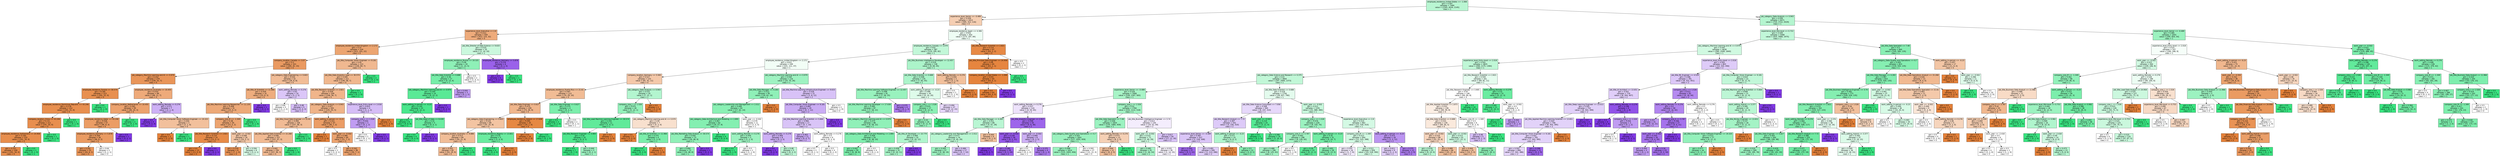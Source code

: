 digraph Tree {
node [shape=box, style="filled", color="black", fontname="helvetica"] ;
edge [fontname="helvetica"] ;
0 [label="employee_residence_United States <= -1.066\ngini = 0.597\nsamples = 7484\nvalue = [1305, 4034, 2145]\nclass = 1", fillcolor="#b9f6d2"] ;
1 [label="experience_level_Senior <= -0.489\ngini = 0.559\nsamples = 1013\nvalue = [585, 312, 116]\nclass = 0", fillcolor="#f5ceb2"] ;
0 -> 1 [labeldistance=2.5, labelangle=45, headlabel="True"] ;
2 [label="experience_level_Executive <= 2.8\ngini = 0.411\nsamples = 559\nvalue = [412, 115, 32]\nclass = 0", fillcolor="#eeab7b"] ;
1 -> 2 ;
3 [label="employee_residence_United Kingdom <= 2.172\ngini = 0.37\nsamples = 534\nvalue = [411, 101, 22]\nclass = 0", fillcolor="#eca571"] ;
2 -> 3 ;
4 [label="company_location_Canada <= 3.07\ngini = 0.3\nsamples = 321\nvalue = [265, 41, 15]\nclass = 0", fillcolor="#ea9a61"] ;
3 -> 4 ;
5 [label="job_category_Machine Learning and AI <= 0.979\ngini = 0.252\nsamples = 279\nvalue = [239, 33, 7]\nclass = 0", fillcolor="#e99559"] ;
4 -> 5 ;
6 [label="employee_residence_Tunisia <= 30.574\ngini = 0.185\nsamples = 213\nvalue = [191, 22, 0]\nclass = 0", fillcolor="#e89050"] ;
5 -> 6 ;
7 [label="employee_residence_Dominican Republic <= 43.246\ngini = 0.178\nsamples = 212\nvalue = [191, 21, 0]\nclass = 0", fillcolor="#e88f4f"] ;
6 -> 7 ;
8 [label="company_location_China <= 43.246\ngini = 0.172\nsamples = 211\nvalue = [191, 20, 0]\nclass = 0", fillcolor="#e88e4e"] ;
7 -> 8 ;
9 [label="employee_residence_Switzerland <= 24.958\ngini = 0.165\nsamples = 210\nvalue = [191, 19, 0]\nclass = 0", fillcolor="#e88e4d"] ;
8 -> 9 ;
10 [label="gini = 0.157\nsamples = 209\nvalue = [191, 18, 0]\nclass = 0", fillcolor="#e78d4c"] ;
9 -> 10 ;
11 [label="gini = 0.0\nsamples = 1\nvalue = [0, 1, 0]\nclass = 1", fillcolor="#39e581"] ;
9 -> 11 ;
12 [label="gini = 0.0\nsamples = 1\nvalue = [0, 1, 0]\nclass = 1", fillcolor="#39e581"] ;
8 -> 12 ;
13 [label="gini = 0.0\nsamples = 1\nvalue = [0, 1, 0]\nclass = 1", fillcolor="#39e581"] ;
7 -> 13 ;
14 [label="gini = 0.0\nsamples = 1\nvalue = [0, 1, 0]\nclass = 1", fillcolor="#39e581"] ;
6 -> 14 ;
15 [label="employee_residence_Australia <= 10.455\ngini = 0.432\nsamples = 66\nvalue = [48, 11, 7]\nclass = 0", fillcolor="#eeaa7a"] ;
5 -> 15 ;
16 [label="company_location_Netherlands <= 10.455\ngini = 0.361\nsamples = 59\nvalue = [46, 10, 3]\nclass = 0", fillcolor="#eca26e"] ;
15 -> 16 ;
17 [label="employee_residence_Qatar <= 43.246\ngini = 0.326\nsamples = 57\nvalue = [46, 8, 3]\nclass = 0", fillcolor="#eb9d65"] ;
16 -> 17 ;
18 [label="employee_residence_Germany <= 5.878\ngini = 0.304\nsamples = 56\nvalue = [46, 8, 2]\nclass = 0", fillcolor="#ea9b62"] ;
17 -> 18 ;
19 [label="gini = 0.241\nsamples = 51\nvalue = [44, 6, 1]\nclass = 0", fillcolor="#e99558"] ;
18 -> 19 ;
20 [label="gini = 0.64\nsamples = 5\nvalue = [2, 2, 1]\nclass = 0", fillcolor="#ffffff"] ;
18 -> 20 ;
21 [label="gini = 0.0\nsamples = 1\nvalue = [0, 0, 1]\nclass = 2", fillcolor="#8139e5"] ;
17 -> 21 ;
22 [label="gini = 0.0\nsamples = 2\nvalue = [0, 2, 0]\nclass = 1", fillcolor="#39e581"] ;
16 -> 22 ;
23 [label="work_setting_Remote <= 0.276\ngini = 0.571\nsamples = 7\nvalue = [2, 1, 4]\nclass = 2", fillcolor="#cdb0f5"] ;
15 -> 23 ;
24 [label="gini = 0.0\nsamples = 4\nvalue = [0, 0, 4]\nclass = 2", fillcolor="#8139e5"] ;
23 -> 24 ;
25 [label="job_title_Computer Vision Software Engineer <= 19.325\ngini = 0.444\nsamples = 3\nvalue = [2, 1, 0]\nclass = 0", fillcolor="#f2c09c"] ;
23 -> 25 ;
26 [label="gini = 0.0\nsamples = 2\nvalue = [2, 0, 0]\nclass = 0", fillcolor="#e58139"] ;
25 -> 26 ;
27 [label="gini = 0.0\nsamples = 1\nvalue = [0, 1, 0]\nclass = 1", fillcolor="#39e581"] ;
25 -> 27 ;
28 [label="job_category_Data Engineering <= 0.603\ngini = 0.544\nsamples = 42\nvalue = [26, 8, 8]\nclass = 0", fillcolor="#f1bc96"] ;
4 -> 28 ;
29 [label="job_title_AI Scientist <= 11.966\ngini = 0.439\nsamples = 32\nvalue = [23, 6, 3]\nclass = 0", fillcolor="#eead7e"] ;
28 -> 29 ;
30 [label="job_title_Machine Learning Researcher <= 11.135\ngini = 0.408\nsamples = 31\nvalue = [23, 6, 2]\nclass = 0", fillcolor="#eda978"] ;
29 -> 30 ;
31 [label="company_size_M <= -1.349\ngini = 0.38\nsamples = 30\nvalue = [23, 5, 2]\nclass = 0", fillcolor="#eca470"] ;
30 -> 31 ;
32 [label="job_title_Research Scientist <= 2.821\ngini = 0.133\nsamples = 14\nvalue = [13, 0, 1]\nclass = 0", fillcolor="#e78b48"] ;
31 -> 32 ;
33 [label="gini = 0.0\nsamples = 13\nvalue = [13, 0, 0]\nclass = 0", fillcolor="#e58139"] ;
32 -> 33 ;
34 [label="gini = 0.0\nsamples = 1\nvalue = [0, 0, 1]\nclass = 2", fillcolor="#8139e5"] ;
32 -> 34 ;
35 [label="work_year <= -0.502\ngini = 0.508\nsamples = 16\nvalue = [10, 5, 1]\nclass = 0", fillcolor="#f3c6a5"] ;
31 -> 35 ;
36 [label="gini = 0.219\nsamples = 8\nvalue = [7, 1, 0]\nclass = 0", fillcolor="#e99355"] ;
35 -> 36 ;
37 [label="gini = 0.594\nsamples = 8\nvalue = [3, 4, 1]\nclass = 1", fillcolor="#d7fae6"] ;
35 -> 37 ;
38 [label="gini = 0.0\nsamples = 1\nvalue = [0, 1, 0]\nclass = 1", fillcolor="#39e581"] ;
30 -> 38 ;
39 [label="gini = 0.0\nsamples = 1\nvalue = [0, 0, 1]\nclass = 2", fillcolor="#8139e5"] ;
29 -> 39 ;
40 [label="work_setting_Remote <= 0.276\ngini = 0.62\nsamples = 10\nvalue = [3, 2, 5]\nclass = 2", fillcolor="#dbc6f8"] ;
28 -> 40 ;
41 [label="gini = 0.64\nsamples = 5\nvalue = [1, 2, 2]\nclass = 1", fillcolor="#ffffff"] ;
40 -> 41 ;
42 [label="gini = 0.48\nsamples = 5\nvalue = [2, 0, 3]\nclass = 2", fillcolor="#d5bdf6"] ;
40 -> 42 ;
43 [label="job_title_Computer Vision Engineer <= 9.181\ngini = 0.45\nsamples = 213\nvalue = [146, 60, 7]\nclass = 0", fillcolor="#f0b890"] ;
3 -> 43 ;
44 [label="job_title_Data Analytics Lead <= 30.574\ngini = 0.445\nsamples = 211\nvalue = [146, 58, 7]\nclass = 0", fillcolor="#f0b78d"] ;
43 -> 44 ;
45 [label="job_title_Research Scientist <= 2.821\ngini = 0.439\nsamples = 209\nvalue = [146, 56, 7]\nclass = 0", fillcolor="#f0b58b"] ;
44 -> 45 ;
46 [label="job_category_Data Analysis <= 0.943\ngini = 0.427\nsamples = 205\nvalue = [145, 55, 5]\nclass = 0", fillcolor="#efb388"] ;
45 -> 46 ;
47 [label="job_title_Cloud Data Engineer <= 21.61\ngini = 0.449\nsamples = 158\nvalue = [107, 48, 3]\nclass = 0", fillcolor="#f1bb95"] ;
46 -> 47 ;
48 [label="job_title_Applied Data Scientist <= 15.268\ngini = 0.446\nsamples = 157\nvalue = [107, 47, 3]\nclass = 0", fillcolor="#f1ba93"] ;
47 -> 48 ;
49 [label="gini = 0.442\nsamples = 156\nvalue = [107, 46, 3]\nclass = 0", fillcolor="#f1b991"] ;
48 -> 49 ;
50 [label="gini = 0.0\nsamples = 1\nvalue = [0, 1, 0]\nclass = 1", fillcolor="#39e581"] ;
48 -> 50 ;
51 [label="gini = 0.0\nsamples = 1\nvalue = [0, 1, 0]\nclass = 1", fillcolor="#39e581"] ;
47 -> 51 ;
52 [label="work_setting_In-person <= -0.23\ngini = 0.322\nsamples = 47\nvalue = [38, 7, 2]\nclass = 0", fillcolor="#eb9d66"] ;
46 -> 52 ;
53 [label="gini = 0.0\nsamples = 7\nvalue = [7, 0, 0]\nclass = 0", fillcolor="#e58139"] ;
52 -> 53 ;
54 [label="work_year <= -0.502\ngini = 0.366\nsamples = 40\nvalue = [31, 7, 2]\nclass = 0", fillcolor="#eca36f"] ;
52 -> 54 ;
55 [label="gini = 0.5\nsamples = 2\nvalue = [1, 0, 1]\nclass = 0", fillcolor="#ffffff"] ;
54 -> 55 ;
56 [label="gini = 0.342\nsamples = 38\nvalue = [30, 7, 1]\nclass = 0", fillcolor="#eca26c"] ;
54 -> 56 ;
57 [label="experience_level_Entry-level <= 2.018\ngini = 0.625\nsamples = 4\nvalue = [1, 1, 2]\nclass = 2", fillcolor="#d5bdf6"] ;
45 -> 57 ;
58 [label="company_size_L <= 1.526\ngini = 0.444\nsamples = 3\nvalue = [0, 1, 2]\nclass = 2", fillcolor="#c09cf2"] ;
57 -> 58 ;
59 [label="gini = 0.5\nsamples = 2\nvalue = [0, 1, 1]\nclass = 1", fillcolor="#ffffff"] ;
58 -> 59 ;
60 [label="gini = 0.0\nsamples = 1\nvalue = [0, 0, 1]\nclass = 2", fillcolor="#8139e5"] ;
58 -> 60 ;
61 [label="gini = 0.0\nsamples = 1\nvalue = [1, 0, 0]\nclass = 0", fillcolor="#e58139"] ;
57 -> 61 ;
62 [label="gini = 0.0\nsamples = 2\nvalue = [0, 2, 0]\nclass = 1", fillcolor="#39e581"] ;
44 -> 62 ;
63 [label="gini = 0.0\nsamples = 2\nvalue = [0, 2, 0]\nclass = 1", fillcolor="#39e581"] ;
43 -> 63 ;
64 [label="job_title_Director of Data Science <= 9.633\ngini = 0.525\nsamples = 25\nvalue = [1, 14, 10]\nclass = 1", fillcolor="#caf8dd"] ;
2 -> 64 ;
65 [label="employee_residence_Russia <= 19.325\ngini = 0.46\nsamples = 19\nvalue = [1, 13, 5]\nclass = 1", fillcolor="#8ef0b7"] ;
64 -> 65 ;
66 [label="job_title_Data Scientist <= 0.688\ngini = 0.36\nsamples = 17\nvalue = [0, 13, 4]\nclass = 1", fillcolor="#76eda8"] ;
65 -> 66 ;
67 [label="job_category_Machine Learning and AI <= 0.979\ngini = 0.245\nsamples = 14\nvalue = [0, 12, 2]\nclass = 1", fillcolor="#5ae996"] ;
66 -> 67 ;
68 [label="work_setting_In-person <= -0.23\ngini = 0.142\nsamples = 13\nvalue = [0, 12, 1]\nclass = 1", fillcolor="#49e78c"] ;
67 -> 68 ;
69 [label="gini = 0.0\nsamples = 8\nvalue = [0, 8, 0]\nclass = 1", fillcolor="#39e581"] ;
68 -> 69 ;
70 [label="job_title_Head of Data <= 8.439\ngini = 0.32\nsamples = 5\nvalue = [0, 4, 1]\nclass = 1", fillcolor="#6aeca0"] ;
68 -> 70 ;
71 [label="gini = 0.0\nsamples = 4\nvalue = [0, 4, 0]\nclass = 1", fillcolor="#39e581"] ;
70 -> 71 ;
72 [label="gini = 0.0\nsamples = 1\nvalue = [0, 0, 1]\nclass = 2", fillcolor="#8139e5"] ;
70 -> 72 ;
73 [label="gini = 0.0\nsamples = 1\nvalue = [0, 0, 1]\nclass = 2", fillcolor="#8139e5"] ;
67 -> 73 ;
74 [label="gini = 0.444\nsamples = 3\nvalue = [0, 1, 2]\nclass = 2", fillcolor="#c09cf2"] ;
66 -> 74 ;
75 [label="gini = 0.5\nsamples = 2\nvalue = [1, 0, 1]\nclass = 0", fillcolor="#ffffff"] ;
65 -> 75 ;
76 [label="employee_residence_Germany <= 5.878\ngini = 0.278\nsamples = 6\nvalue = [0, 1, 5]\nclass = 2", fillcolor="#9a61ea"] ;
64 -> 76 ;
77 [label="gini = 0.0\nsamples = 5\nvalue = [0, 0, 5]\nclass = 2", fillcolor="#8139e5"] ;
76 -> 77 ;
78 [label="gini = 0.0\nsamples = 1\nvalue = [0, 1, 0]\nclass = 1", fillcolor="#39e581"] ;
76 -> 78 ;
79 [label="employee_residence_Spain <= 4.306\ngini = 0.632\nsamples = 454\nvalue = [173, 197, 84]\nclass = 1", fillcolor="#eefdf4"] ;
1 -> 79 ;
80 [label="employee_residence_Canada <= 3.079\ngini = 0.62\nsamples = 387\nvalue = [110, 195, 82]\nclass = 1", fillcolor="#c2f7d8"] ;
79 -> 80 ;
81 [label="employee_residence_United Kingdom <= 2.172\ngini = 0.615\nsamples = 249\nvalue = [101, 111, 37]\nclass = 1", fillcolor="#f2fdf6"] ;
80 -> 81 ;
82 [label="company_location_Germany <= 5.565\ngini = 0.527\nsamples = 133\nvalue = [81, 41, 11]\nclass = 0", fillcolor="#f4c8a9"] ;
81 -> 82 ;
83 [label="employee_residence_Puerto Rico <= 21.61\ngini = 0.497\nsamples = 113\nvalue = [74, 29, 10]\nclass = 0", fillcolor="#f1bc95"] ;
82 -> 83 ;
84 [label="job_title_Data Engineer <= 0.627\ngini = 0.475\nsamples = 109\nvalue = [74, 26, 9]\nclass = 0", fillcolor="#f0b68c"] ;
83 -> 84 ;
85 [label="job_category_Data Engineering <= 0.603\ngini = 0.529\nsamples = 89\nvalue = [55, 25, 9]\nclass = 0", fillcolor="#f3c4a2"] ;
84 -> 85 ;
86 [label="company_location_Australia <= 9.886\ngini = 0.513\nsamples = 84\nvalue = [54, 21, 9]\nclass = 0", fillcolor="#f1bd97"] ;
85 -> 86 ;
87 [label="gini = 0.501\nsamples = 82\nvalue = [54, 19, 9]\nclass = 0", fillcolor="#f1b991"] ;
86 -> 87 ;
88 [label="gini = 0.0\nsamples = 2\nvalue = [0, 2, 0]\nclass = 1", fillcolor="#39e581"] ;
86 -> 88 ;
89 [label="employee_residence_Nigeria <= 13.651\ngini = 0.32\nsamples = 5\nvalue = [1, 4, 0]\nclass = 1", fillcolor="#6aeca0"] ;
85 -> 89 ;
90 [label="gini = 0.0\nsamples = 4\nvalue = [0, 4, 0]\nclass = 1", fillcolor="#39e581"] ;
89 -> 90 ;
91 [label="gini = 0.0\nsamples = 1\nvalue = [1, 0, 0]\nclass = 0", fillcolor="#e58139"] ;
89 -> 91 ;
92 [label="employee_residence_Ireland <= 17.638\ngini = 0.095\nsamples = 20\nvalue = [19, 1, 0]\nclass = 0", fillcolor="#e68843"] ;
84 -> 92 ;
93 [label="gini = 0.0\nsamples = 19\nvalue = [19, 0, 0]\nclass = 0", fillcolor="#e58139"] ;
92 -> 93 ;
94 [label="gini = 0.0\nsamples = 1\nvalue = [0, 1, 0]\nclass = 1", fillcolor="#39e581"] ;
92 -> 94 ;
95 [label="job_title_Data Engineer <= 0.627\ngini = 0.375\nsamples = 4\nvalue = [0, 3, 1]\nclass = 1", fillcolor="#7beeab"] ;
83 -> 95 ;
96 [label="gini = 0.0\nsamples = 2\nvalue = [0, 2, 0]\nclass = 1", fillcolor="#39e581"] ;
95 -> 96 ;
97 [label="gini = 0.5\nsamples = 2\nvalue = [0, 1, 1]\nclass = 1", fillcolor="#ffffff"] ;
95 -> 97 ;
98 [label="job_category_Data Analysis <= 0.943\ngini = 0.515\nsamples = 20\nvalue = [7, 12, 1]\nclass = 1", fillcolor="#b3f5cf"] ;
82 -> 98 ;
99 [label="company_size_L <= 1.526\ngini = 0.475\nsamples = 18\nvalue = [5, 12, 1]\nclass = 1", fillcolor="#94f1bb"] ;
98 -> 99 ;
100 [label="job_title_Lead Machine Learning Engineer <= 30.574\ngini = 0.314\nsamples = 11\nvalue = [1, 9, 1]\nclass = 1", fillcolor="#61ea9a"] ;
99 -> 100 ;
101 [label="job_title_Research Engineer <= 3.905\ngini = 0.18\nsamples = 10\nvalue = [0, 9, 1]\nclass = 1", fillcolor="#4fe88f"] ;
100 -> 101 ;
102 [label="gini = 0.0\nsamples = 7\nvalue = [0, 7, 0]\nclass = 1", fillcolor="#39e581"] ;
101 -> 102 ;
103 [label="gini = 0.444\nsamples = 3\nvalue = [0, 2, 1]\nclass = 1", fillcolor="#9cf2c0"] ;
101 -> 103 ;
104 [label="gini = 0.0\nsamples = 1\nvalue = [1, 0, 0]\nclass = 0", fillcolor="#e58139"] ;
100 -> 104 ;
105 [label="job_category_Machine Learning and AI <= 0.979\ngini = 0.49\nsamples = 7\nvalue = [4, 3, 0]\nclass = 0", fillcolor="#f8e0ce"] ;
99 -> 105 ;
106 [label="gini = 0.0\nsamples = 3\nvalue = [3, 0, 0]\nclass = 0", fillcolor="#e58139"] ;
105 -> 106 ;
107 [label="job_title_AI Scientist <= 11.966\ngini = 0.375\nsamples = 4\nvalue = [1, 3, 0]\nclass = 1", fillcolor="#7beeab"] ;
105 -> 107 ;
108 [label="gini = 0.0\nsamples = 3\nvalue = [0, 3, 0]\nclass = 1", fillcolor="#39e581"] ;
107 -> 108 ;
109 [label="gini = 0.0\nsamples = 1\nvalue = [1, 0, 0]\nclass = 0", fillcolor="#e58139"] ;
107 -> 109 ;
110 [label="gini = 0.0\nsamples = 2\nvalue = [2, 0, 0]\nclass = 0", fillcolor="#e58139"] ;
98 -> 110 ;
111 [label="job_category_Machine Learning and AI <= 0.979\ngini = 0.556\nsamples = 116\nvalue = [20, 70, 26]\nclass = 1", fillcolor="#9ef2c1"] ;
81 -> 111 ;
112 [label="job_title_Data Manager <= 4.283\ngini = 0.512\nsamples = 95\nvalue = [19, 62, 14]\nclass = 1", fillcolor="#8ff0b8"] ;
111 -> 112 ;
113 [label="job_category_Leadership and Management <= 2.012\ngini = 0.499\nsamples = 93\nvalue = [17, 62, 14]\nclass = 1", fillcolor="#8af0b4"] ;
112 -> 113 ;
114 [label="job_category_Data Architecture and Modeling <= 2.895\ngini = 0.467\nsamples = 82\nvalue = [16, 57, 9]\nclass = 1", fillcolor="#84efb1"] ;
113 -> 114 ;
115 [label="job_title_Marketing Data Analyst <= 30.574\ngini = 0.504\nsamples = 73\nvalue = [16, 48, 9]\nclass = 1", fillcolor="#90f0b8"] ;
114 -> 115 ;
116 [label="gini = 0.494\nsamples = 72\nvalue = [16, 48, 8]\nclass = 1", fillcolor="#8ef0b7"] ;
115 -> 116 ;
117 [label="gini = 0.0\nsamples = 1\nvalue = [0, 0, 1]\nclass = 2", fillcolor="#8139e5"] ;
115 -> 117 ;
118 [label="gini = 0.0\nsamples = 9\nvalue = [0, 9, 0]\nclass = 1", fillcolor="#39e581"] ;
114 -> 118 ;
119 [label="work_year <= -0.502\ngini = 0.579\nsamples = 11\nvalue = [1, 5, 5]\nclass = 1", fillcolor="#ffffff"] ;
113 -> 119 ;
120 [label="work_setting_Remote <= 0.276\ngini = 0.444\nsamples = 3\nvalue = [1, 2, 0]\nclass = 1", fillcolor="#9cf2c0"] ;
119 -> 120 ;
121 [label="gini = 0.0\nsamples = 1\nvalue = [0, 1, 0]\nclass = 1", fillcolor="#39e581"] ;
120 -> 121 ;
122 [label="gini = 0.5\nsamples = 2\nvalue = [1, 1, 0]\nclass = 0", fillcolor="#ffffff"] ;
120 -> 122 ;
123 [label="work_setting_Remote <= 0.276\ngini = 0.469\nsamples = 8\nvalue = [0, 3, 5]\nclass = 2", fillcolor="#cdb0f5"] ;
119 -> 123 ;
124 [label="gini = 0.0\nsamples = 3\nvalue = [0, 0, 3]\nclass = 2", fillcolor="#8139e5"] ;
123 -> 124 ;
125 [label="gini = 0.48\nsamples = 5\nvalue = [0, 3, 2]\nclass = 1", fillcolor="#bdf6d5"] ;
123 -> 125 ;
126 [label="gini = 0.0\nsamples = 2\nvalue = [2, 0, 0]\nclass = 0", fillcolor="#e58139"] ;
112 -> 126 ;
127 [label="job_title_Machine Learning Infrastructure Engineer <= 9.633\ngini = 0.526\nsamples = 21\nvalue = [1, 8, 12]\nclass = 2", fillcolor="#d8c2f7"] ;
111 -> 127 ;
128 [label="job_title_Computer Vision Engineer <= 9.181\ngini = 0.465\nsamples = 19\nvalue = [0, 7, 12]\nclass = 2", fillcolor="#caacf4"] ;
127 -> 128 ;
129 [label="job_title_Machine Learning Scientist <= 5.664\ngini = 0.484\nsamples = 17\nvalue = [0, 7, 10]\nclass = 2", fillcolor="#d9c4f7"] ;
128 -> 129 ;
130 [label="gini = 0.463\nsamples = 11\nvalue = [0, 4, 7]\nclass = 2", fillcolor="#c9aaf4"] ;
129 -> 130 ;
131 [label="work_setting_Remote <= 0.276\ngini = 0.5\nsamples = 6\nvalue = [0, 3, 3]\nclass = 1", fillcolor="#ffffff"] ;
129 -> 131 ;
132 [label="gini = 0.5\nsamples = 2\nvalue = [0, 1, 1]\nclass = 1", fillcolor="#ffffff"] ;
131 -> 132 ;
133 [label="gini = 0.5\nsamples = 4\nvalue = [0, 2, 2]\nclass = 1", fillcolor="#ffffff"] ;
131 -> 133 ;
134 [label="gini = 0.0\nsamples = 2\nvalue = [0, 0, 2]\nclass = 2", fillcolor="#8139e5"] ;
128 -> 134 ;
135 [label="gini = 0.5\nsamples = 2\nvalue = [1, 1, 0]\nclass = 0", fillcolor="#ffffff"] ;
127 -> 135 ;
136 [label="job_title_Business Intelligence Developer <= 12.457\ngini = 0.519\nsamples = 138\nvalue = [9, 84, 45]\nclass = 1", fillcolor="#acf4ca"] ;
80 -> 136 ;
137 [label="job_title_Data Scientist <= 0.688\ngini = 0.508\nsamples = 135\nvalue = [7, 83, 45]\nclass = 1", fillcolor="#abf4ca"] ;
136 -> 137 ;
138 [label="job_title_Machine Learning Software Engineer <= 12.457\ngini = 0.498\nsamples = 91\nvalue = [7, 59, 25]\nclass = 1", fillcolor="#99f2be"] ;
137 -> 138 ;
139 [label="job_title_Machine Learning Developer <= 17.638\ngini = 0.485\nsamples = 87\nvalue = [7, 58, 22]\nclass = 1", fillcolor="#91f1b9"] ;
138 -> 139 ;
140 [label="job_category_Machine Learning and AI <= 0.979\ngini = 0.475\nsamples = 86\nvalue = [6, 58, 22]\nclass = 1", fillcolor="#90f0b8"] ;
139 -> 140 ;
141 [label="job_category_Data Architecture and Modeling <= 2.895\ngini = 0.458\nsamples = 54\nvalue = [6, 38, 10]\nclass = 1", fillcolor="#81eeaf"] ;
140 -> 141 ;
142 [label="gini = 0.442\nsamples = 50\nvalue = [6, 36, 8]\nclass = 1", fillcolor="#7beeab"] ;
141 -> 142 ;
143 [label="gini = 0.5\nsamples = 4\nvalue = [0, 2, 2]\nclass = 1", fillcolor="#ffffff"] ;
141 -> 143 ;
144 [label="job_title_AI Developer <= 10.779\ngini = 0.469\nsamples = 32\nvalue = [0, 20, 12]\nclass = 1", fillcolor="#b0f5cd"] ;
140 -> 144 ;
145 [label="gini = 0.458\nsamples = 31\nvalue = [0, 20, 11]\nclass = 1", fillcolor="#a6f3c6"] ;
144 -> 145 ;
146 [label="gini = 0.0\nsamples = 1\nvalue = [0, 0, 1]\nclass = 2", fillcolor="#8139e5"] ;
144 -> 146 ;
147 [label="gini = 0.0\nsamples = 1\nvalue = [1, 0, 0]\nclass = 0", fillcolor="#e58139"] ;
139 -> 147 ;
148 [label="gini = 0.375\nsamples = 4\nvalue = [0, 1, 3]\nclass = 2", fillcolor="#ab7bee"] ;
138 -> 148 ;
149 [label="work_setting_In-person <= -0.23\ngini = 0.496\nsamples = 44\nvalue = [0, 24, 20]\nclass = 1", fillcolor="#defbea"] ;
137 -> 149 ;
150 [label="company_size_L <= 1.526\ngini = 0.415\nsamples = 17\nvalue = [0, 12, 5]\nclass = 1", fillcolor="#8bf0b5"] ;
149 -> 150 ;
151 [label="gini = 0.43\nsamples = 16\nvalue = [0, 11, 5]\nclass = 1", fillcolor="#93f1ba"] ;
150 -> 151 ;
152 [label="gini = 0.0\nsamples = 1\nvalue = [0, 1, 0]\nclass = 1", fillcolor="#39e581"] ;
150 -> 152 ;
153 [label="gini = 0.494\nsamples = 27\nvalue = [0, 12, 15]\nclass = 2", fillcolor="#e6d7fa"] ;
149 -> 153 ;
154 [label="work_setting_Remote <= 0.276\ngini = 0.444\nsamples = 3\nvalue = [2, 1, 0]\nclass = 0", fillcolor="#f2c09c"] ;
136 -> 154 ;
155 [label="gini = 0.5\nsamples = 2\nvalue = [1, 1, 0]\nclass = 0", fillcolor="#ffffff"] ;
154 -> 155 ;
156 [label="gini = 0.0\nsamples = 1\nvalue = [1, 0, 0]\nclass = 0", fillcolor="#e58139"] ;
154 -> 156 ;
157 [label="job_title_Research Scientist <= 2.821\ngini = 0.114\nsamples = 67\nvalue = [63, 2, 2]\nclass = 0", fillcolor="#e78945"] ;
79 -> 157 ;
158 [label="job_title_Principal Data Engineer <= 24.958\ngini = 0.06\nsamples = 65\nvalue = [63, 1, 1]\nclass = 0", fillcolor="#e6853f"] ;
157 -> 158 ;
159 [label="company_location_United States <= -1.098\ngini = 0.031\nsamples = 64\nvalue = [63, 0, 1]\nclass = 0", fillcolor="#e5833c"] ;
158 -> 159 ;
160 [label="gini = 0.0\nsamples = 63\nvalue = [63, 0, 0]\nclass = 0", fillcolor="#e58139"] ;
159 -> 160 ;
161 [label="gini = 0.0\nsamples = 1\nvalue = [0, 0, 1]\nclass = 2", fillcolor="#8139e5"] ;
159 -> 161 ;
162 [label="gini = 0.0\nsamples = 1\nvalue = [0, 1, 0]\nclass = 1", fillcolor="#39e581"] ;
158 -> 162 ;
163 [label="gini = 0.5\nsamples = 2\nvalue = [0, 1, 1]\nclass = 1", fillcolor="#ffffff"] ;
157 -> 163 ;
164 [label="job_category_Data Analysis <= 0.943\ngini = 0.558\nsamples = 6471\nvalue = [720, 3722, 2029]\nclass = 1", fillcolor="#b4f5cf"] ;
0 -> 164 [labeldistance=2.5, labelangle=-45, headlabel="False"] ;
165 [label="experience_level_Mid-level <= 0.753\ngini = 0.549\nsamples = 5468\nvalue = [425, 3068, 1975]\nclass = 1", fillcolor="#c1f7d8"] ;
164 -> 165 ;
166 [label="job_category_Machine Learning and AI <= 0.979\ngini = 0.545\nsamples = 4628\nvalue = [280, 2508, 1840]\nclass = 1", fillcolor="#d0f9e1"] ;
165 -> 166 ;
167 [label="experience_level_Entry-level <= 2.018\ngini = 0.541\nsamples = 3825\nvalue = [266, 2175, 1384]\nclass = 1", fillcolor="#bff7d6"] ;
166 -> 167 ;
168 [label="job_category_Data Science and Research <= 0.375\ngini = 0.53\nsamples = 3664\nvalue = [197, 2094, 1373]\nclass = 1", fillcolor="#c1f7d7"] ;
167 -> 168 ;
169 [label="experience_level_Senior <= -0.489\ngini = 0.526\nsamples = 1908\nvalue = [158, 1167, 583]\nclass = 1", fillcolor="#a8f4c7"] ;
168 -> 169 ;
170 [label="work_setting_Remote <= 0.276\ngini = 0.527\nsamples = 124\nvalue = [4, 55, 65]\nclass = 2", fillcolor="#ede2fb"] ;
169 -> 170 ;
171 [label="job_title_Data Manager <= 4.283\ngini = 0.521\nsamples = 80\nvalue = [4, 47, 29]\nclass = 1", fillcolor="#b9f6d3"] ;
170 -> 171 ;
172 [label="job_category_Leadership and Management <= 2.012\ngini = 0.477\nsamples = 74\nvalue = [0, 45, 29]\nclass = 1", fillcolor="#b9f6d2"] ;
171 -> 172 ;
173 [label="gini = 0.444\nsamples = 57\nvalue = [0, 38, 19]\nclass = 1", fillcolor="#9cf2c0"] ;
172 -> 173 ;
174 [label="gini = 0.484\nsamples = 17\nvalue = [0, 7, 10]\nclass = 2", fillcolor="#d9c4f7"] ;
172 -> 174 ;
175 [label="gini = 0.444\nsamples = 6\nvalue = [4, 2, 0]\nclass = 0", fillcolor="#f2c09c"] ;
171 -> 175 ;
176 [label="job_title_Analytics Engineer <= 2.927\ngini = 0.298\nsamples = 44\nvalue = [0, 8, 36]\nclass = 2", fillcolor="#9d65eb"] ;
170 -> 176 ;
177 [label="work_year <= -0.502\ngini = 0.239\nsamples = 36\nvalue = [0, 5, 31]\nclass = 2", fillcolor="#9559e9"] ;
176 -> 177 ;
178 [label="gini = 0.0\nsamples = 7\nvalue = [0, 0, 7]\nclass = 2", fillcolor="#8139e5"] ;
177 -> 178 ;
179 [label="gini = 0.285\nsamples = 29\nvalue = [0, 5, 24]\nclass = 2", fillcolor="#9b62ea"] ;
177 -> 179 ;
180 [label="work_year <= -0.502\ngini = 0.469\nsamples = 8\nvalue = [0, 3, 5]\nclass = 2", fillcolor="#cdb0f5"] ;
176 -> 180 ;
181 [label="gini = 0.5\nsamples = 4\nvalue = [0, 2, 2]\nclass = 1", fillcolor="#ffffff"] ;
180 -> 181 ;
182 [label="gini = 0.375\nsamples = 4\nvalue = [0, 1, 3]\nclass = 2", fillcolor="#ab7bee"] ;
180 -> 182 ;
183 [label="company_size_L <= 1.526\ngini = 0.52\nsamples = 1784\nvalue = [154, 1112, 518]\nclass = 1", fillcolor="#a2f3c4"] ;
169 -> 183 ;
184 [label="job_title_Data Specialist <= 7.48\ngini = 0.506\nsamples = 1654\nvalue = [135, 1060, 459]\nclass = 1", fillcolor="#9bf2c0"] ;
183 -> 184 ;
185 [label="job_category_Data Quality and Operations <= 6.7\ngini = 0.502\nsamples = 1641\nvalue = [127, 1055, 459]\nclass = 1", fillcolor="#9bf2bf"] ;
184 -> 185 ;
186 [label="gini = 0.498\nsamples = 1614\nvalue = [115, 1043, 456]\nclass = 1", fillcolor="#9bf2bf"] ;
185 -> 186 ;
187 [label="gini = 0.593\nsamples = 27\nvalue = [12, 12, 3]\nclass = 0", fillcolor="#ffffff"] ;
185 -> 187 ;
188 [label="work_setting_Remote <= 0.276\ngini = 0.473\nsamples = 13\nvalue = [8, 5, 0]\nclass = 0", fillcolor="#f5d0b5"] ;
184 -> 188 ;
189 [label="gini = 0.444\nsamples = 12\nvalue = [8, 4, 0]\nclass = 0", fillcolor="#f2c09c"] ;
188 -> 189 ;
190 [label="gini = 0.0\nsamples = 1\nvalue = [0, 1, 0]\nclass = 1", fillcolor="#39e581"] ;
188 -> 190 ;
191 [label="job_title_Business Intelligence Engineer <= 3.74\ngini = 0.613\nsamples = 130\nvalue = [19, 52, 59]\nclass = 2", fillcolor="#f4edfd"] ;
183 -> 191 ;
192 [label="work_year <= -0.502\ngini = 0.515\nsamples = 71\nvalue = [2, 40, 29]\nclass = 1", fillcolor="#cbf8de"] ;
191 -> 192 ;
193 [label="gini = 0.481\nsamples = 41\nvalue = [1, 26, 14]\nclass = 1", fillcolor="#a7f3c7"] ;
192 -> 193 ;
194 [label="gini = 0.531\nsamples = 30\nvalue = [1, 14, 15]\nclass = 2", fillcolor="#f7f3fd"] ;
192 -> 194 ;
195 [label="gini = 0.617\nsamples = 59\nvalue = [17, 12, 30]\nclass = 2", fillcolor="#d8c2f7"] ;
191 -> 195 ;
196 [label="job_title_Data Scientist <= 0.688\ngini = 0.518\nsamples = 1756\nvalue = [39, 927, 790]\nclass = 1", fillcolor="#e3fbed"] ;
168 -> 196 ;
197 [label="job_title_Data Science Consultant <= 7.058\ngini = 0.508\nsamples = 565\nvalue = [8, 247, 310]\nclass = 2", fillcolor="#e6d8fa"] ;
196 -> 197 ;
198 [label="job_title_Research Analyst <= 7.72\ngini = 0.497\nsamples = 541\nvalue = [5, 226, 310]\nclass = 2", fillcolor="#ddcaf8"] ;
197 -> 198 ;
199 [label="experience_level_Senior <= -0.489\ngini = 0.487\nsamples = 527\nvalue = [1, 218, 308]\nclass = 2", fillcolor="#dac5f7"] ;
198 -> 199 ;
200 [label="gini = 0.302\nsamples = 27\nvalue = [0, 5, 22]\nclass = 2", fillcolor="#9e66eb"] ;
199 -> 200 ;
201 [label="gini = 0.491\nsamples = 500\nvalue = [1, 213, 286]\nclass = 2", fillcolor="#dfcdf8"] ;
199 -> 201 ;
202 [label="work_setting_In-person <= -0.23\ngini = 0.571\nsamples = 14\nvalue = [4, 8, 2]\nclass = 1", fillcolor="#b0f5cd"] ;
198 -> 202 ;
203 [label="gini = 0.0\nsamples = 2\nvalue = [2, 0, 0]\nclass = 0", fillcolor="#e58139"] ;
202 -> 203 ;
204 [label="gini = 0.5\nsamples = 12\nvalue = [2, 8, 2]\nclass = 1", fillcolor="#88efb3"] ;
202 -> 204 ;
205 [label="work_year <= -0.502\ngini = 0.219\nsamples = 24\nvalue = [3, 21, 0]\nclass = 1", fillcolor="#55e993"] ;
197 -> 205 ;
206 [label="gini = 0.0\nsamples = 5\nvalue = [0, 5, 0]\nclass = 1", fillcolor="#39e581"] ;
205 -> 206 ;
207 [label="gini = 0.266\nsamples = 19\nvalue = [3, 16, 0]\nclass = 1", fillcolor="#5eea99"] ;
205 -> 207 ;
208 [label="work_year <= -0.502\ngini = 0.511\nsamples = 1191\nvalue = [31, 680, 480]\nclass = 1", fillcolor="#c7f8dc"] ;
196 -> 208 ;
209 [label="company_size_L <= 1.526\ngini = 0.476\nsamples = 229\nvalue = [9, 150, 70]\nclass = 1", fillcolor="#9bf2c0"] ;
208 -> 209 ;
210 [label="company_size_S <= 3.787\ngini = 0.492\nsamples = 198\nvalue = [9, 126, 63]\nclass = 1", fillcolor="#a3f3c4"] ;
209 -> 210 ;
211 [label="gini = 0.488\nsamples = 196\nvalue = [8, 125, 63]\nclass = 1", fillcolor="#a3f3c4"] ;
210 -> 211 ;
212 [label="gini = 0.5\nsamples = 2\nvalue = [1, 1, 0]\nclass = 0", fillcolor="#ffffff"] ;
210 -> 212 ;
213 [label="work_setting_In-person <= -0.23\ngini = 0.35\nsamples = 31\nvalue = [0, 24, 7]\nclass = 1", fillcolor="#73eda6"] ;
209 -> 213 ;
214 [label="gini = 0.26\nsamples = 13\nvalue = [0, 11, 2]\nclass = 1", fillcolor="#5dea98"] ;
213 -> 214 ;
215 [label="gini = 0.401\nsamples = 18\nvalue = [0, 13, 5]\nclass = 1", fillcolor="#85efb1"] ;
213 -> 215 ;
216 [label="experience_level_Executive <= 2.8\ngini = 0.514\nsamples = 962\nvalue = [22, 530, 410]\nclass = 1", fillcolor="#d4f9e4"] ;
208 -> 216 ;
217 [label="company_size_M <= -1.349\ngini = 0.512\nsamples = 944\nvalue = [21, 525, 398]\nclass = 1", fillcolor="#d1f9e2"] ;
216 -> 217 ;
218 [label="gini = 0.555\nsamples = 16\nvalue = [1, 7, 8]\nclass = 2", fillcolor="#f1e9fc"] ;
217 -> 218 ;
219 [label="gini = 0.511\nsamples = 928\nvalue = [20, 518, 390]\nclass = 1", fillcolor="#d0f9e1"] ;
217 -> 219 ;
220 [label="work_setting_In-person <= -0.23\ngini = 0.475\nsamples = 18\nvalue = [1, 5, 12]\nclass = 2", fillcolor="#bb94f1"] ;
216 -> 220 ;
221 [label="gini = 0.611\nsamples = 6\nvalue = [1, 2, 3]\nclass = 2", fillcolor="#e0cef8"] ;
220 -> 221 ;
222 [label="gini = 0.375\nsamples = 12\nvalue = [0, 3, 9]\nclass = 2", fillcolor="#ab7bee"] ;
220 -> 222 ;
223 [label="job_title_Research Scientist <= 2.821\ngini = 0.559\nsamples = 161\nvalue = [69, 81, 11]\nclass = 1", fillcolor="#e5fcef"] ;
167 -> 223 ;
224 [label="job_title_Research Engineer <= 3.905\ngini = 0.55\nsamples = 146\nvalue = [69, 69, 8]\nclass = 0", fillcolor="#ffffff"] ;
223 -> 224 ;
225 [label="job_title_Applied Scientist <= 2.873\ngini = 0.551\nsamples = 136\nvalue = [69, 59, 8]\nclass = 0", fillcolor="#fcefe5"] ;
224 -> 225 ;
226 [label="job_title_Data Scientist <= 0.688\ngini = 0.531\nsamples = 130\nvalue = [69, 56, 5]\nclass = 0", fillcolor="#fae9dc"] ;
225 -> 226 ;
227 [label="work_year <= -0.502\ngini = 0.519\nsamples = 89\nvalue = [52, 33, 4]\nclass = 0", fillcolor="#f6d4bc"] ;
226 -> 227 ;
228 [label="gini = 0.476\nsamples = 23\nvalue = [9, 14, 0]\nclass = 1", fillcolor="#b8f6d2"] ;
227 -> 228 ;
229 [label="gini = 0.489\nsamples = 66\nvalue = [43, 19, 4]\nclass = 0", fillcolor="#f2bf9a"] ;
227 -> 229 ;
230 [label="work_year <= -0.502\ngini = 0.513\nsamples = 41\nvalue = [17, 23, 1]\nclass = 1", fillcolor="#cdf8e0"] ;
226 -> 230 ;
231 [label="gini = 0.444\nsamples = 15\nvalue = [10, 5, 0]\nclass = 0", fillcolor="#f2c09c"] ;
230 -> 231 ;
232 [label="gini = 0.447\nsamples = 26\nvalue = [7, 18, 1]\nclass = 1", fillcolor="#8cf0b6"] ;
230 -> 232 ;
233 [label="company_size_M <= -1.349\ngini = 0.5\nsamples = 6\nvalue = [0, 3, 3]\nclass = 1", fillcolor="#ffffff"] ;
225 -> 233 ;
234 [label="gini = 0.48\nsamples = 5\nvalue = [0, 2, 3]\nclass = 2", fillcolor="#d5bdf6"] ;
233 -> 234 ;
235 [label="gini = 0.0\nsamples = 1\nvalue = [0, 1, 0]\nclass = 1", fillcolor="#39e581"] ;
233 -> 235 ;
236 [label="gini = 0.0\nsamples = 10\nvalue = [0, 10, 0]\nclass = 1", fillcolor="#39e581"] ;
224 -> 236 ;
237 [label="work_setting_Remote <= 0.276\ngini = 0.32\nsamples = 15\nvalue = [0, 12, 3]\nclass = 1", fillcolor="#6aeca0"] ;
223 -> 237 ;
238 [label="gini = 0.165\nsamples = 11\nvalue = [0, 10, 1]\nclass = 1", fillcolor="#4de88e"] ;
237 -> 238 ;
239 [label="work_year <= -0.502\ngini = 0.5\nsamples = 4\nvalue = [0, 2, 2]\nclass = 1", fillcolor="#ffffff"] ;
237 -> 239 ;
240 [label="gini = 0.0\nsamples = 1\nvalue = [0, 1, 0]\nclass = 1", fillcolor="#39e581"] ;
239 -> 240 ;
241 [label="gini = 0.444\nsamples = 3\nvalue = [0, 1, 2]\nclass = 2", fillcolor="#c09cf2"] ;
239 -> 241 ;
242 [label="experience_level_Entry-level <= 2.018\ngini = 0.505\nsamples = 803\nvalue = [14, 333, 456]\nclass = 2", fillcolor="#decbf8"] ;
166 -> 242 ;
243 [label="job_title_ML Engineer <= 4.529\ngini = 0.496\nsamples = 781\nvalue = [8, 322, 451]\nclass = 2", fillcolor="#dcc7f8"] ;
242 -> 243 ;
244 [label="job_title_AI Architect <= 13.651\ngini = 0.501\nsamples = 719\nvalue = [8, 304, 407]\nclass = 2", fillcolor="#e0cef9"] ;
243 -> 244 ;
245 [label="job_title_Deep Learning Engineer <= 13.013\ngini = 0.502\nsamples = 710\nvalue = [8, 303, 399]\nclass = 2", fillcolor="#e1d0f9"] ;
244 -> 245 ;
246 [label="job_title_Applied Machine Learning Scientist <= 13.651\ngini = 0.503\nsamples = 706\nvalue = [8, 303, 395]\nclass = 2", fillcolor="#e2d2f9"] ;
245 -> 246 ;
247 [label="job_title_Computer Vision Engineer <= 9.181\ngini = 0.501\nsamples = 705\nvalue = [7, 303, 395]\nclass = 2", fillcolor="#e2d2f9"] ;
246 -> 247 ;
248 [label="gini = 0.502\nsamples = 694\nvalue = [7, 301, 386]\nclass = 2", fillcolor="#e4d4f9"] ;
247 -> 248 ;
249 [label="gini = 0.298\nsamples = 11\nvalue = [0, 2, 9]\nclass = 2", fillcolor="#9d65eb"] ;
247 -> 249 ;
250 [label="gini = 0.0\nsamples = 1\nvalue = [1, 0, 0]\nclass = 0", fillcolor="#e58139"] ;
246 -> 250 ;
251 [label="gini = 0.0\nsamples = 4\nvalue = [0, 0, 4]\nclass = 2", fillcolor="#8139e5"] ;
245 -> 251 ;
252 [label="work_setting_Remote <= 0.276\ngini = 0.198\nsamples = 9\nvalue = [0, 1, 8]\nclass = 2", fillcolor="#9152e8"] ;
244 -> 252 ;
253 [label="gini = 0.0\nsamples = 6\nvalue = [0, 0, 6]\nclass = 2", fillcolor="#8139e5"] ;
252 -> 253 ;
254 [label="company_size_L <= 1.526\ngini = 0.444\nsamples = 3\nvalue = [0, 1, 2]\nclass = 2", fillcolor="#c09cf2"] ;
252 -> 254 ;
255 [label="gini = 0.5\nsamples = 2\nvalue = [0, 1, 1]\nclass = 1", fillcolor="#ffffff"] ;
254 -> 255 ;
256 [label="gini = 0.0\nsamples = 1\nvalue = [0, 0, 1]\nclass = 2", fillcolor="#8139e5"] ;
254 -> 256 ;
257 [label="company_size_L <= 1.526\ngini = 0.412\nsamples = 62\nvalue = [0, 18, 44]\nclass = 2", fillcolor="#b58af0"] ;
243 -> 257 ;
258 [label="work_setting_Remote <= 0.276\ngini = 0.4\nsamples = 58\nvalue = [0, 16, 42]\nclass = 2", fillcolor="#b184ef"] ;
257 -> 258 ;
259 [label="gini = 0.437\nsamples = 31\nvalue = [0, 10, 21]\nclass = 2", fillcolor="#bd97f1"] ;
258 -> 259 ;
260 [label="company_size_S <= 3.787\ngini = 0.346\nsamples = 27\nvalue = [0, 6, 21]\nclass = 2", fillcolor="#a572ec"] ;
258 -> 260 ;
261 [label="work_year <= -0.502\ngini = 0.355\nsamples = 26\nvalue = [0, 6, 20]\nclass = 2", fillcolor="#a774ed"] ;
260 -> 261 ;
262 [label="gini = 0.444\nsamples = 3\nvalue = [0, 1, 2]\nclass = 2", fillcolor="#c09cf2"] ;
261 -> 262 ;
263 [label="gini = 0.34\nsamples = 23\nvalue = [0, 5, 18]\nclass = 2", fillcolor="#a470ec"] ;
261 -> 263 ;
264 [label="gini = 0.0\nsamples = 1\nvalue = [0, 0, 1]\nclass = 2", fillcolor="#8139e5"] ;
260 -> 264 ;
265 [label="work_setting_Remote <= 0.276\ngini = 0.5\nsamples = 4\nvalue = [0, 2, 2]\nclass = 1", fillcolor="#ffffff"] ;
257 -> 265 ;
266 [label="gini = 0.5\nsamples = 2\nvalue = [0, 1, 1]\nclass = 1", fillcolor="#ffffff"] ;
265 -> 266 ;
267 [label="gini = 0.5\nsamples = 2\nvalue = [0, 1, 1]\nclass = 1", fillcolor="#ffffff"] ;
265 -> 267 ;
268 [label="job_title_Computer Vision Engineer <= 9.181\ngini = 0.624\nsamples = 22\nvalue = [6, 11, 5]\nclass = 1", fillcolor="#c1f7d8"] ;
242 -> 268 ;
269 [label="job_title_Machine Learning Scientist <= 5.664\ngini = 0.608\nsamples = 21\nvalue = [6, 11, 4]\nclass = 1", fillcolor="#bdf6d5"] ;
268 -> 269 ;
270 [label="work_setting_Hybrid <= 3.377\ngini = 0.585\nsamples = 20\nvalue = [6, 11, 3]\nclass = 1", fillcolor="#b8f6d2"] ;
269 -> 270 ;
271 [label="job_title_MLOps Engineer <= 13.651\ngini = 0.537\nsamples = 18\nvalue = [5, 11, 2]\nclass = 1", fillcolor="#a4f3c5"] ;
270 -> 271 ;
272 [label="job_title_Computer Vision Software Engineer <= 19.325\ngini = 0.512\nsamples = 17\nvalue = [4, 11, 2]\nclass = 1", fillcolor="#94f1bb"] ;
271 -> 272 ;
273 [label="gini = 0.477\nsamples = 16\nvalue = [3, 11, 2]\nclass = 1", fillcolor="#85efb1"] ;
272 -> 273 ;
274 [label="gini = 0.0\nsamples = 1\nvalue = [1, 0, 0]\nclass = 0", fillcolor="#e58139"] ;
272 -> 274 ;
275 [label="gini = 0.0\nsamples = 1\nvalue = [1, 0, 0]\nclass = 0", fillcolor="#e58139"] ;
271 -> 275 ;
276 [label="gini = 0.5\nsamples = 2\nvalue = [1, 0, 1]\nclass = 0", fillcolor="#ffffff"] ;
270 -> 276 ;
277 [label="gini = 0.0\nsamples = 1\nvalue = [0, 0, 1]\nclass = 2", fillcolor="#8139e5"] ;
269 -> 277 ;
278 [label="gini = 0.0\nsamples = 1\nvalue = [0, 0, 1]\nclass = 2", fillcolor="#8139e5"] ;
268 -> 278 ;
279 [label="job_title_Data Specialist <= 7.48\ngini = 0.5\nsamples = 840\nvalue = [145, 560, 135]\nclass = 1", fillcolor="#89efb4"] ;
165 -> 279 ;
280 [label="job_category_Data Quality and Operations <= 6.7\ngini = 0.493\nsamples = 823\nvalue = [134, 554, 135]\nclass = 1", fillcolor="#86efb2"] ;
279 -> 280 ;
281 [label="job_title_Data Manager <= 4.283\ngini = 0.487\nsamples = 810\nvalue = [125, 550, 135]\nclass = 1", fillcolor="#85efb2"] ;
280 -> 281 ;
282 [label="job_title_Business Intelligence Engineer <= 3.74\ngini = 0.481\nsamples = 773\nvalue = [109, 529, 135]\nclass = 1", fillcolor="#85efb1"] ;
281 -> 282 ;
283 [label="job_title_Research Scientist <= 2.821\ngini = 0.474\nsamples = 763\nvalue = [103, 527, 133]\nclass = 1", fillcolor="#83efb0"] ;
282 -> 283 ;
284 [label="work_setting_Remote <= 0.276\ngini = 0.464\nsamples = 725\nvalue = [100, 508, 117]\nclass = 1", fillcolor="#80eeae"] ;
283 -> 284 ;
285 [label="job_title_Data Engineer <= 0.627\ngini = 0.493\nsamples = 500\nvalue = [66, 336, 98]\nclass = 1", fillcolor="#8af0b4"] ;
284 -> 285 ;
286 [label="gini = 0.524\nsamples = 309\nvalue = [36, 195, 78]\nclass = 1", fillcolor="#9bf2bf"] ;
285 -> 286 ;
287 [label="gini = 0.419\nsamples = 191\nvalue = [30, 141, 20]\nclass = 1", fillcolor="#76eda8"] ;
285 -> 287 ;
288 [label="job_title_Research Analyst <= 7.72\ngini = 0.386\nsamples = 225\nvalue = [34, 172, 19]\nclass = 1", fillcolor="#70eca4"] ;
284 -> 288 ;
289 [label="gini = 0.377\nsamples = 223\nvalue = [32, 172, 19]\nclass = 1", fillcolor="#6eeca3"] ;
288 -> 289 ;
290 [label="gini = 0.0\nsamples = 2\nvalue = [2, 0, 0]\nclass = 0", fillcolor="#e58139"] ;
288 -> 290 ;
291 [label="work_year <= -3.376\ngini = 0.566\nsamples = 38\nvalue = [3, 19, 16]\nclass = 1", fillcolor="#e4fbee"] ;
283 -> 291 ;
292 [label="gini = 0.0\nsamples = 1\nvalue = [0, 0, 1]\nclass = 2", fillcolor="#8139e5"] ;
291 -> 292 ;
293 [label="work_setting_Hybrid <= 3.377\ngini = 0.565\nsamples = 37\nvalue = [3, 19, 15]\nclass = 1", fillcolor="#dbfae8"] ;
291 -> 293 ;
294 [label="gini = 0.569\nsamples = 36\nvalue = [3, 18, 15]\nclass = 1", fillcolor="#e3fbed"] ;
293 -> 294 ;
295 [label="gini = 0.0\nsamples = 1\nvalue = [0, 1, 0]\nclass = 1", fillcolor="#39e581"] ;
293 -> 295 ;
296 [label="company_size_L <= 1.526\ngini = 0.56\nsamples = 10\nvalue = [6, 2, 2]\nclass = 0", fillcolor="#f2c09c"] ;
282 -> 296 ;
297 [label="gini = 0.0\nsamples = 2\nvalue = [2, 0, 0]\nclass = 0", fillcolor="#e58139"] ;
296 -> 297 ;
298 [label="gini = 0.625\nsamples = 8\nvalue = [4, 2, 2]\nclass = 0", fillcolor="#f6d5bd"] ;
296 -> 298 ;
299 [label="work_year <= -0.502\ngini = 0.491\nsamples = 37\nvalue = [16, 21, 0]\nclass = 1", fillcolor="#d0f9e1"] ;
281 -> 299 ;
300 [label="gini = 0.0\nsamples = 1\nvalue = [0, 1, 0]\nclass = 1", fillcolor="#39e581"] ;
299 -> 300 ;
301 [label="work_setting_In-person <= -0.23\ngini = 0.494\nsamples = 36\nvalue = [16, 20, 0]\nclass = 1", fillcolor="#d7fae6"] ;
299 -> 301 ;
302 [label="gini = 0.5\nsamples = 2\nvalue = [1, 1, 0]\nclass = 0", fillcolor="#ffffff"] ;
301 -> 302 ;
303 [label="gini = 0.493\nsamples = 34\nvalue = [15, 19, 0]\nclass = 1", fillcolor="#d5fae4"] ;
301 -> 303 ;
304 [label="job_title_Data Operations Analyst <= 15.268\ngini = 0.426\nsamples = 13\nvalue = [9, 4, 0]\nclass = 0", fillcolor="#f1b991"] ;
280 -> 304 ;
305 [label="job_title_Data Operations Specialist <= 21.61\ngini = 0.463\nsamples = 11\nvalue = [7, 4, 0]\nclass = 0", fillcolor="#f4c9aa"] ;
304 -> 305 ;
306 [label="work_year <= -0.502\ngini = 0.494\nsamples = 9\nvalue = [5, 4, 0]\nclass = 0", fillcolor="#fae6d7"] ;
305 -> 306 ;
307 [label="gini = 0.5\nsamples = 4\nvalue = [2, 2, 0]\nclass = 0", fillcolor="#ffffff"] ;
306 -> 307 ;
308 [label="work_setting_Remote <= 0.276\ngini = 0.48\nsamples = 5\nvalue = [3, 2, 0]\nclass = 0", fillcolor="#f6d5bd"] ;
306 -> 308 ;
309 [label="gini = 0.5\nsamples = 4\nvalue = [2, 2, 0]\nclass = 0", fillcolor="#ffffff"] ;
308 -> 309 ;
310 [label="gini = 0.0\nsamples = 1\nvalue = [1, 0, 0]\nclass = 0", fillcolor="#e58139"] ;
308 -> 310 ;
311 [label="gini = 0.0\nsamples = 2\nvalue = [2, 0, 0]\nclass = 0", fillcolor="#e58139"] ;
305 -> 311 ;
312 [label="gini = 0.0\nsamples = 2\nvalue = [2, 0, 0]\nclass = 0", fillcolor="#e58139"] ;
304 -> 312 ;
313 [label="work_setting_In-person <= -0.23\ngini = 0.457\nsamples = 17\nvalue = [11, 6, 0]\nclass = 0", fillcolor="#f3c6a5"] ;
279 -> 313 ;
314 [label="gini = 0.0\nsamples = 6\nvalue = [6, 0, 0]\nclass = 0", fillcolor="#e58139"] ;
313 -> 314 ;
315 [label="work_year <= -0.502\ngini = 0.496\nsamples = 11\nvalue = [5, 6, 0]\nclass = 1", fillcolor="#defbea"] ;
313 -> 315 ;
316 [label="gini = 0.0\nsamples = 1\nvalue = [0, 1, 0]\nclass = 1", fillcolor="#39e581"] ;
315 -> 316 ;
317 [label="gini = 0.5\nsamples = 10\nvalue = [5, 5, 0]\nclass = 0", fillcolor="#ffffff"] ;
315 -> 317 ;
318 [label="experience_level_Senior <= -0.489\ngini = 0.485\nsamples = 1003\nvalue = [295, 654, 54]\nclass = 1", fillcolor="#9bf2bf"] ;
164 -> 318 ;
319 [label="experience_level_Entry-level <= 2.018\ngini = 0.525\nsamples = 337\nvalue = [160, 168, 9]\nclass = 1", fillcolor="#f6fef9"] ;
318 -> 319 ;
320 [label="work_year <= -0.502\ngini = 0.523\nsamples = 264\nvalue = [109, 146, 9]\nclass = 1", fillcolor="#d0f9e1"] ;
319 -> 320 ;
321 [label="company_size_M <= -1.349\ngini = 0.462\nsamples = 68\nvalue = [19, 46, 3]\nclass = 1", fillcolor="#92f1ba"] ;
320 -> 321 ;
322 [label="job_title_Business Data Analyst <= 11.966\ngini = 0.486\nsamples = 12\nvalue = [7, 5, 0]\nclass = 0", fillcolor="#f8dbc6"] ;
321 -> 322 ;
323 [label="company_size_S <= 3.787\ngini = 0.42\nsamples = 10\nvalue = [7, 3, 0]\nclass = 0", fillcolor="#f0b78e"] ;
322 -> 323 ;
324 [label="work_year <= -4.334\ngini = 0.469\nsamples = 8\nvalue = [5, 3, 0]\nclass = 0", fillcolor="#f5cdb0"] ;
323 -> 324 ;
325 [label="gini = 0.0\nsamples = 2\nvalue = [2, 0, 0]\nclass = 0", fillcolor="#e58139"] ;
324 -> 325 ;
326 [label="work_year <= -2.418\ngini = 0.5\nsamples = 6\nvalue = [3, 3, 0]\nclass = 0", fillcolor="#ffffff"] ;
324 -> 326 ;
327 [label="gini = 0.5\nsamples = 4\nvalue = [2, 2, 0]\nclass = 0", fillcolor="#ffffff"] ;
326 -> 327 ;
328 [label="gini = 0.5\nsamples = 2\nvalue = [1, 1, 0]\nclass = 0", fillcolor="#ffffff"] ;
326 -> 328 ;
329 [label="gini = 0.0\nsamples = 2\nvalue = [2, 0, 0]\nclass = 0", fillcolor="#e58139"] ;
323 -> 329 ;
330 [label="gini = 0.0\nsamples = 2\nvalue = [0, 2, 0]\nclass = 1", fillcolor="#39e581"] ;
322 -> 330 ;
331 [label="work_setting_In-person <= -0.23\ngini = 0.415\nsamples = 56\nvalue = [12, 41, 3]\nclass = 1", fillcolor="#7ceeac"] ;
321 -> 331 ;
332 [label="experience_level_Mid-level <= 0.753\ngini = 0.444\nsamples = 18\nvalue = [6, 12, 0]\nclass = 1", fillcolor="#9cf2c0"] ;
331 -> 332 ;
333 [label="gini = 0.0\nsamples = 2\nvalue = [0, 2, 0]\nclass = 1", fillcolor="#39e581"] ;
332 -> 333 ;
334 [label="job_title_Data Analyst <= 0.982\ngini = 0.469\nsamples = 16\nvalue = [6, 10, 0]\nclass = 1", fillcolor="#b0f5cd"] ;
332 -> 334 ;
335 [label="gini = 0.0\nsamples = 2\nvalue = [0, 2, 0]\nclass = 1", fillcolor="#39e581"] ;
334 -> 335 ;
336 [label="work_year <= -2.418\ngini = 0.49\nsamples = 14\nvalue = [6, 8, 0]\nclass = 1", fillcolor="#cef8e0"] ;
334 -> 336 ;
337 [label="gini = 0.0\nsamples = 1\nvalue = [1, 0, 0]\nclass = 0", fillcolor="#e58139"] ;
336 -> 337 ;
338 [label="gini = 0.473\nsamples = 13\nvalue = [5, 8, 0]\nclass = 1", fillcolor="#b5f5d0"] ;
336 -> 338 ;
339 [label="job_title_Data Analyst <= 0.982\ngini = 0.386\nsamples = 38\nvalue = [6, 29, 3]\nclass = 1", fillcolor="#71eca4"] ;
331 -> 339 ;
340 [label="gini = 0.0\nsamples = 2\nvalue = [0, 2, 0]\nclass = 1", fillcolor="#39e581"] ;
339 -> 340 ;
341 [label="gini = 0.403\nsamples = 36\nvalue = [6, 27, 3]\nclass = 1", fillcolor="#74eda7"] ;
339 -> 341 ;
342 [label="work_setting_Remote <= 0.276\ngini = 0.528\nsamples = 196\nvalue = [90, 100, 6]\nclass = 1", fillcolor="#ecfdf3"] ;
320 -> 342 ;
343 [label="job_title_Lead Data Analyst <= 24.958\ngini = 0.525\nsamples = 127\nvalue = [51, 71, 5]\nclass = 1", fillcolor="#cbf8de"] ;
342 -> 343 ;
344 [label="company_size_L <= 1.526\ngini = 0.523\nsamples = 126\nvalue = [50, 71, 5]\nclass = 1", fillcolor="#c8f8dc"] ;
343 -> 344 ;
345 [label="experience_level_Mid-level <= 0.753\ngini = 0.525\nsamples = 125\nvalue = [50, 70, 5]\nclass = 1", fillcolor="#caf8dd"] ;
344 -> 345 ;
346 [label="gini = 0.5\nsamples = 6\nvalue = [3, 3, 0]\nclass = 0", fillcolor="#ffffff"] ;
345 -> 346 ;
347 [label="gini = 0.525\nsamples = 119\nvalue = [47, 67, 5]\nclass = 1", fillcolor="#c8f8dc"] ;
345 -> 347 ;
348 [label="gini = 0.0\nsamples = 1\nvalue = [0, 1, 0]\nclass = 1", fillcolor="#39e581"] ;
344 -> 348 ;
349 [label="gini = 0.0\nsamples = 1\nvalue = [1, 0, 0]\nclass = 0", fillcolor="#e58139"] ;
343 -> 349 ;
350 [label="company_size_L <= 1.526\ngini = 0.504\nsamples = 69\nvalue = [39, 29, 1]\nclass = 0", fillcolor="#f8e0ce"] ;
342 -> 350 ;
351 [label="experience_level_Mid-level <= 0.753\ngini = 0.499\nsamples = 67\nvalue = [39, 27, 1]\nclass = 0", fillcolor="#f7d9c4"] ;
350 -> 351 ;
352 [label="gini = 0.5\nsamples = 6\nvalue = [3, 3, 0]\nclass = 0", fillcolor="#ffffff"] ;
351 -> 352 ;
353 [label="gini = 0.497\nsamples = 61\nvalue = [36, 24, 1]\nclass = 0", fillcolor="#f7d6bf"] ;
351 -> 353 ;
354 [label="gini = 0.0\nsamples = 2\nvalue = [0, 2, 0]\nclass = 1", fillcolor="#39e581"] ;
350 -> 354 ;
355 [label="work_setting_In-person <= -0.23\ngini = 0.421\nsamples = 73\nvalue = [51, 22, 0]\nclass = 0", fillcolor="#f0b78e"] ;
319 -> 355 ;
356 [label="work_year <= -4.334\ngini = 0.332\nsamples = 38\nvalue = [30, 8, 0]\nclass = 0", fillcolor="#eca36e"] ;
355 -> 356 ;
357 [label="job_title_Business Data Analyst <= 11.966\ngini = 0.444\nsamples = 3\nvalue = [1, 2, 0]\nclass = 1", fillcolor="#9cf2c0"] ;
356 -> 357 ;
358 [label="gini = 0.5\nsamples = 2\nvalue = [1, 1, 0]\nclass = 0", fillcolor="#ffffff"] ;
357 -> 358 ;
359 [label="gini = 0.0\nsamples = 1\nvalue = [0, 1, 0]\nclass = 1", fillcolor="#39e581"] ;
357 -> 359 ;
360 [label="job_title_Business Intelligence Data Analyst <= 30.574\ngini = 0.284\nsamples = 35\nvalue = [29, 6, 0]\nclass = 0", fillcolor="#ea9b62"] ;
356 -> 360 ;
361 [label="job_title_Financial Data Analyst <= 24.958\ngini = 0.251\nsamples = 34\nvalue = [29, 5, 0]\nclass = 0", fillcolor="#e9975b"] ;
360 -> 361 ;
362 [label="company_size_M <= -1.349\ngini = 0.219\nsamples = 32\nvalue = [28, 4, 0]\nclass = 0", fillcolor="#e99355"] ;
361 -> 362 ;
363 [label="gini = 0.0\nsamples = 11\nvalue = [11, 0, 0]\nclass = 0", fillcolor="#e58139"] ;
362 -> 363 ;
364 [label="work_setting_Hybrid <= 3.377\ngini = 0.308\nsamples = 21\nvalue = [17, 4, 0]\nclass = 0", fillcolor="#eb9f68"] ;
362 -> 364 ;
365 [label="gini = 0.255\nsamples = 20\nvalue = [17, 3, 0]\nclass = 0", fillcolor="#ea975c"] ;
364 -> 365 ;
366 [label="gini = 0.0\nsamples = 1\nvalue = [0, 1, 0]\nclass = 1", fillcolor="#39e581"] ;
364 -> 366 ;
367 [label="gini = 0.5\nsamples = 2\nvalue = [1, 1, 0]\nclass = 0", fillcolor="#ffffff"] ;
361 -> 367 ;
368 [label="gini = 0.0\nsamples = 1\nvalue = [0, 1, 0]\nclass = 1", fillcolor="#39e581"] ;
360 -> 368 ;
369 [label="work_year <= -0.502\ngini = 0.48\nsamples = 35\nvalue = [21, 14, 0]\nclass = 0", fillcolor="#f6d5bd"] ;
355 -> 369 ;
370 [label="gini = 0.0\nsamples = 1\nvalue = [1, 0, 0]\nclass = 0", fillcolor="#e58139"] ;
369 -> 370 ;
371 [label="company_size_L <= 1.526\ngini = 0.484\nsamples = 34\nvalue = [20, 14, 0]\nclass = 0", fillcolor="#f7d9c4"] ;
369 -> 371 ;
372 [label="gini = 0.489\nsamples = 33\nvalue = [19, 14, 0]\nclass = 0", fillcolor="#f8decb"] ;
371 -> 372 ;
373 [label="gini = 0.0\nsamples = 1\nvalue = [1, 0, 0]\nclass = 0", fillcolor="#e58139"] ;
371 -> 373 ;
374 [label="work_year <= -0.502\ngini = 0.422\nsamples = 666\nvalue = [135, 486, 45]\nclass = 1", fillcolor="#7ceeac"] ;
318 -> 374 ;
375 [label="work_setting_Remote <= 0.276\ngini = 0.298\nsamples = 130\nvalue = [20, 107, 3]\nclass = 1", fillcolor="#62ea9b"] ;
374 -> 375 ;
376 [label="company_size_L <= 1.526\ngini = 0.223\nsamples = 56\nvalue = [6, 49, 1]\nclass = 1", fillcolor="#55e993"] ;
375 -> 376 ;
377 [label="gini = 0.226\nsamples = 55\nvalue = [6, 48, 1]\nclass = 1", fillcolor="#55e993"] ;
376 -> 377 ;
378 [label="gini = 0.0\nsamples = 1\nvalue = [0, 1, 0]\nclass = 1", fillcolor="#39e581"] ;
376 -> 378 ;
379 [label="company_size_M <= -1.349\ngini = 0.349\nsamples = 74\nvalue = [14, 58, 2]\nclass = 1", fillcolor="#6eeca3"] ;
375 -> 379 ;
380 [label="gini = 0.0\nsamples = 3\nvalue = [0, 3, 0]\nclass = 1", fillcolor="#39e581"] ;
379 -> 380 ;
381 [label="job_title_Data Analyst <= 0.982\ngini = 0.36\nsamples = 71\nvalue = [14, 55, 2]\nclass = 1", fillcolor="#71eca4"] ;
379 -> 381 ;
382 [label="gini = 0.0\nsamples = 1\nvalue = [0, 1, 0]\nclass = 1", fillcolor="#39e581"] ;
381 -> 382 ;
383 [label="gini = 0.364\nsamples = 70\nvalue = [14, 54, 2]\nclass = 1", fillcolor="#72eca5"] ;
381 -> 383 ;
384 [label="work_setting_Remote <= 0.276\ngini = 0.448\nsamples = 536\nvalue = [115, 379, 42]\nclass = 1", fillcolor="#83efb0"] ;
374 -> 384 ;
385 [label="company_size_M <= -1.349\ngini = 0.471\nsamples = 292\nvalue = [62, 201, 29]\nclass = 1", fillcolor="#87efb3"] ;
384 -> 385 ;
386 [label="gini = 0.5\nsamples = 4\nvalue = [0, 2, 2]\nclass = 1", fillcolor="#ffffff"] ;
385 -> 386 ;
387 [label="gini = 0.467\nsamples = 288\nvalue = [62, 199, 27]\nclass = 1", fillcolor="#87efb3"] ;
385 -> 387 ;
388 [label="job_title_Business Data Analyst <= 11.966\ngini = 0.418\nsamples = 244\nvalue = [53, 178, 13]\nclass = 1", fillcolor="#7deead"] ;
384 -> 388 ;
389 [label="company_size_L <= 1.526\ngini = 0.419\nsamples = 243\nvalue = [53, 177, 13]\nclass = 1", fillcolor="#7eeead"] ;
388 -> 389 ;
390 [label="company_size_M <= -1.349\ngini = 0.417\nsamples = 241\nvalue = [52, 176, 13]\nclass = 1", fillcolor="#7deeac"] ;
389 -> 390 ;
391 [label="gini = 0.375\nsamples = 4\nvalue = [1, 3, 0]\nclass = 1", fillcolor="#7beeab"] ;
390 -> 391 ;
392 [label="gini = 0.418\nsamples = 237\nvalue = [51, 173, 13]\nclass = 1", fillcolor="#7deeac"] ;
390 -> 392 ;
393 [label="gini = 0.5\nsamples = 2\nvalue = [1, 1, 0]\nclass = 0", fillcolor="#ffffff"] ;
389 -> 393 ;
394 [label="gini = 0.0\nsamples = 1\nvalue = [0, 1, 0]\nclass = 1", fillcolor="#39e581"] ;
388 -> 394 ;
}